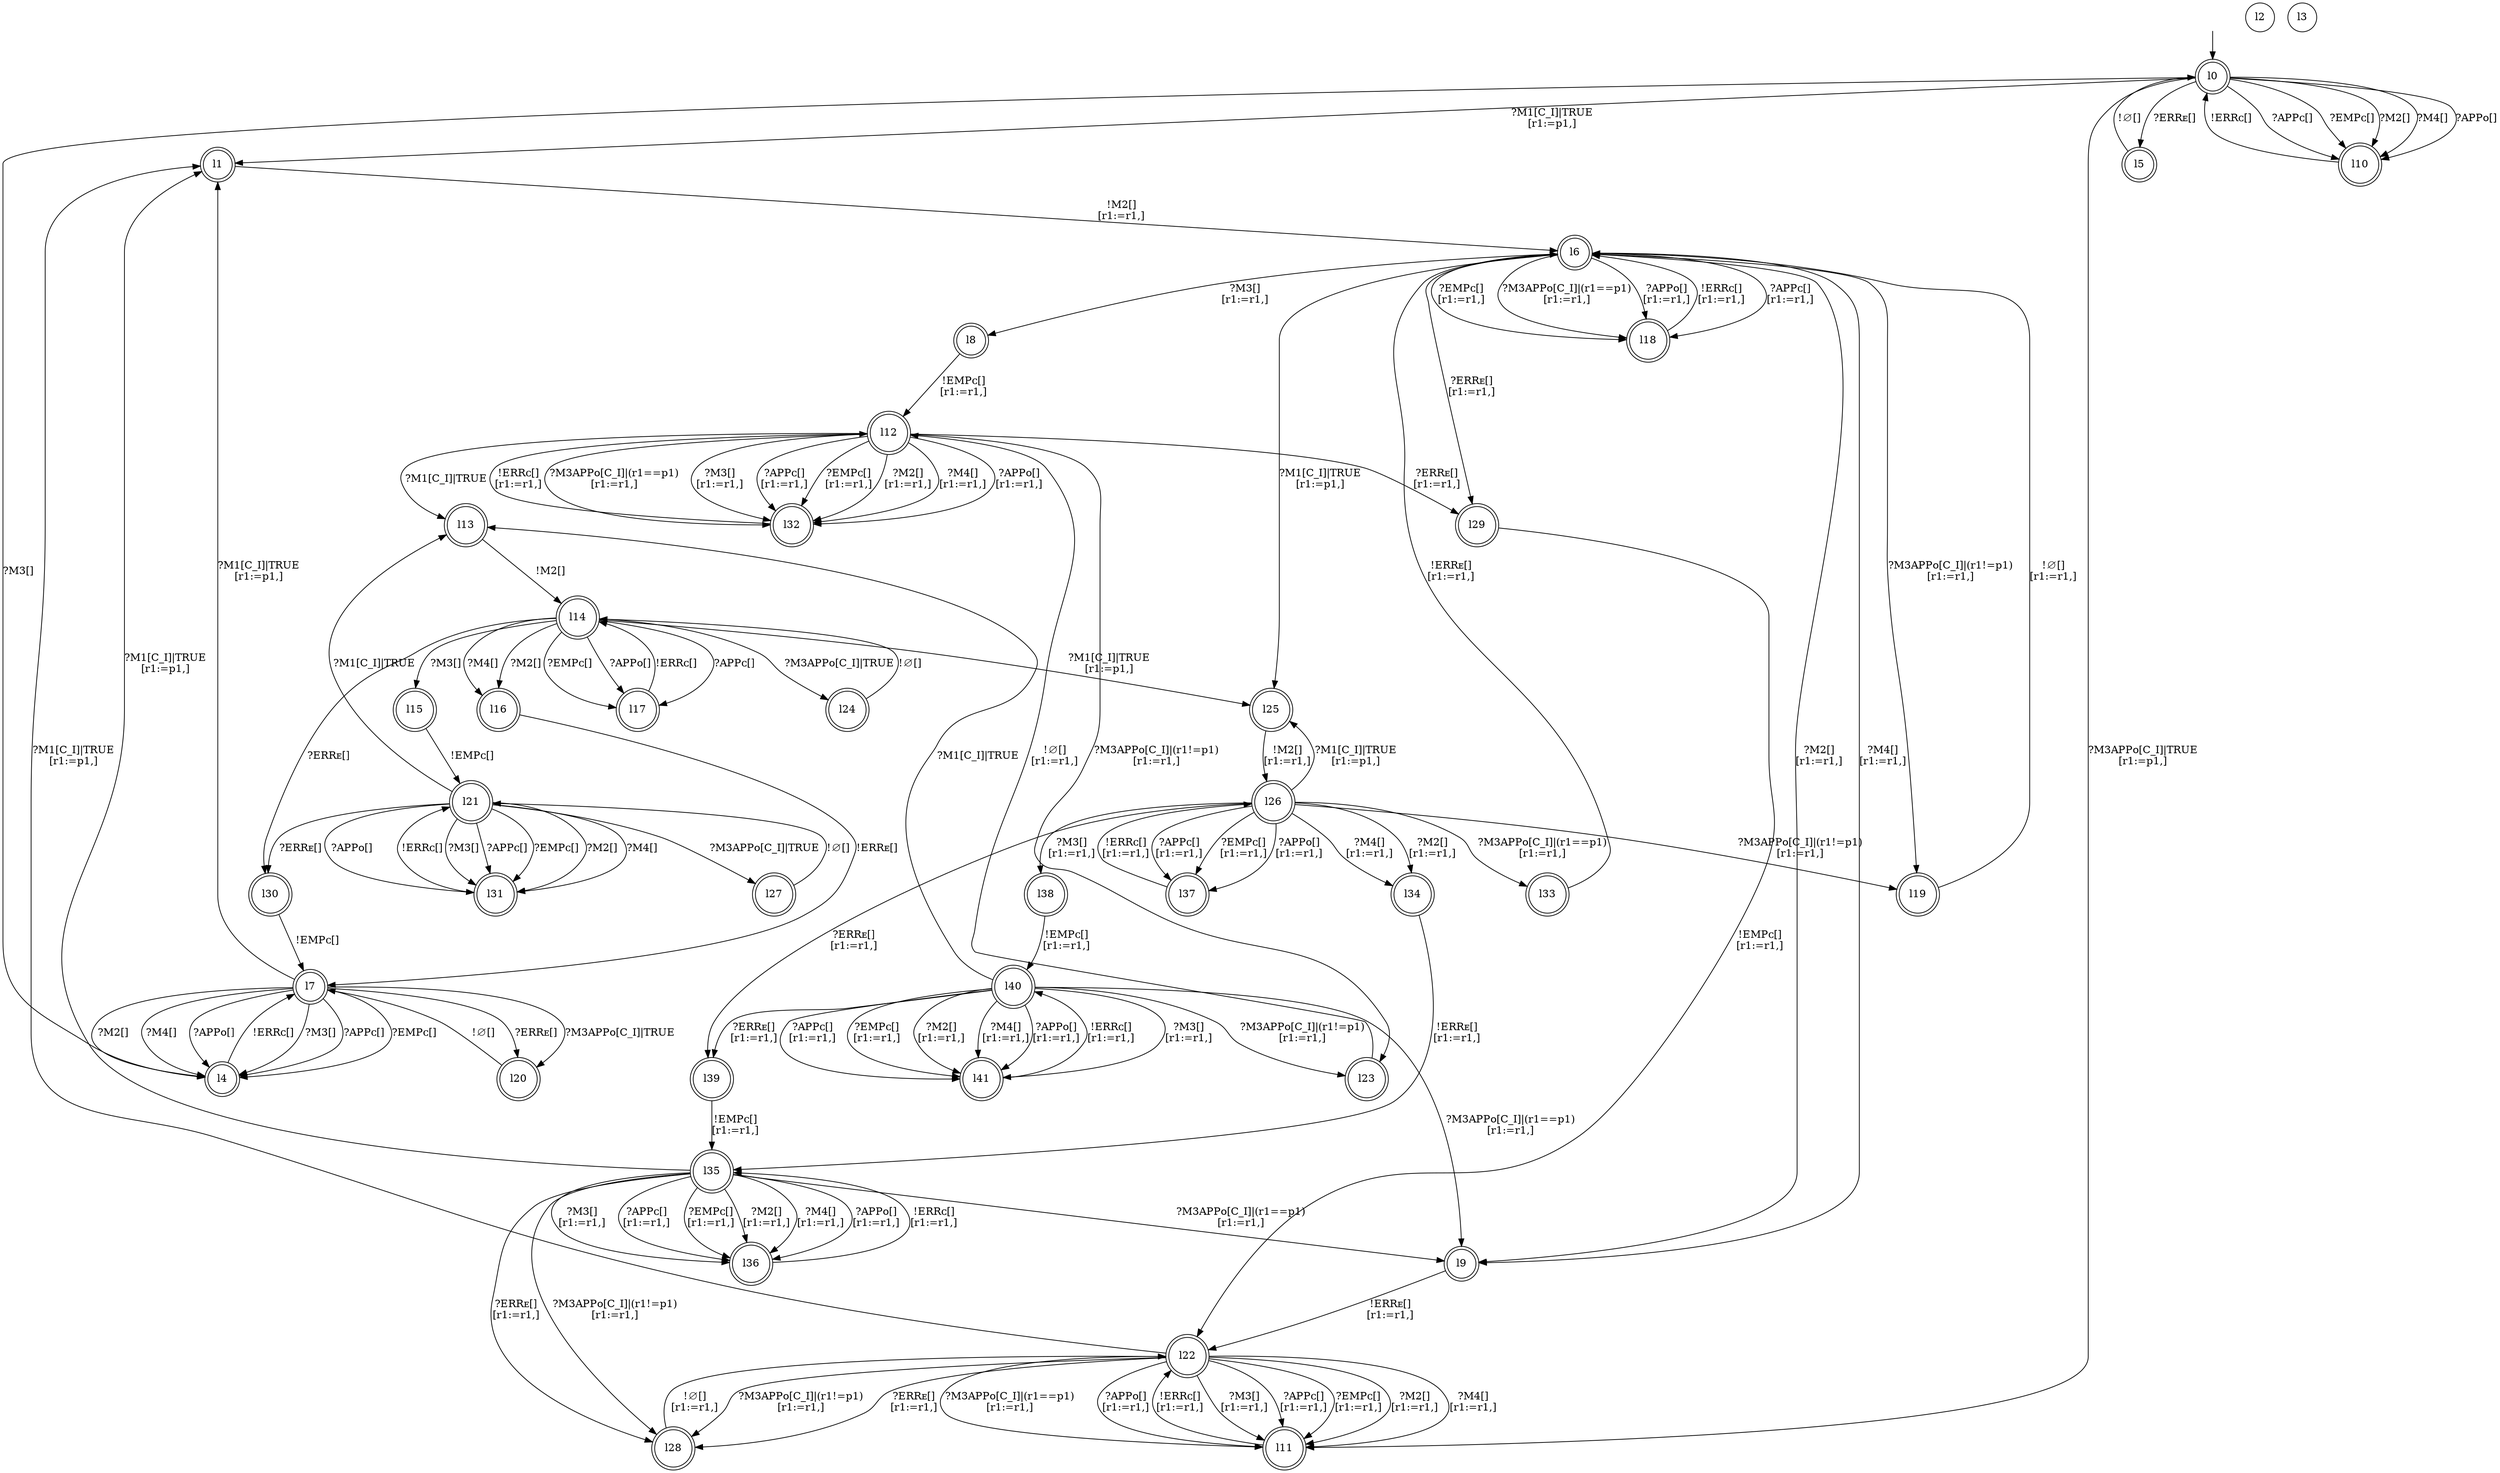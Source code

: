 digraph RA {
"" [shape=none,label=<>]
"l0" [shape=doublecircle]
"l1" [shape=doublecircle]
"l2" [shape=circle]
"l3" [shape=circle]
"l4" [shape=doublecircle]
"l5" [shape=doublecircle]
"l6" [shape=doublecircle]
"l7" [shape=doublecircle]
"l8" [shape=doublecircle]
"l9" [shape=doublecircle]
"l10" [shape=doublecircle]
"l11" [shape=doublecircle]
"l12" [shape=doublecircle]
"l13" [shape=doublecircle]
"l14" [shape=doublecircle]
"l15" [shape=doublecircle]
"l16" [shape=doublecircle]
"l17" [shape=doublecircle]
"l18" [shape=doublecircle]
"l19" [shape=doublecircle]
"l20" [shape=doublecircle]
"l21" [shape=doublecircle]
"l22" [shape=doublecircle]
"l23" [shape=doublecircle]
"l24" [shape=doublecircle]
"l25" [shape=doublecircle]
"l26" [shape=doublecircle]
"l27" [shape=doublecircle]
"l28" [shape=doublecircle]
"l29" [shape=doublecircle]
"l30" [shape=doublecircle]
"l31" [shape=doublecircle]
"l32" [shape=doublecircle]
"l33" [shape=doublecircle]
"l34" [shape=doublecircle]
"l35" [shape=doublecircle]
"l36" [shape=doublecircle]
"l37" [shape=doublecircle]
"l38" [shape=doublecircle]
"l39" [shape=doublecircle]
"l40" [shape=doublecircle]
"l41" [shape=doublecircle]
"" -> "l0"
"l0" -> "l1" [label=<?M1[C_I]|TRUE<BR />[r1:=p1,]>]
"l0" -> "l4" [label=<?M3[]>]
"l0" -> "l5" [label=<?ERRᴇ[]>]
"l0" -> "l10" [label=<?APPᴄ[]>]
"l0" -> "l10" [label=<?EMPᴄ[]>]
"l0" -> "l10" [label=<?M2[]>]
"l0" -> "l10" [label=<?M4[]>]
"l0" -> "l10" [label=<?APPᴏ[]>]
"l0" -> "l11" [label=<?M3APPᴏ[C_I]|TRUE<BR />[r1:=p1,]>]
"l1" -> "l6" [label=<!M2[]<BR />[r1:=r1,]>]
"l4" -> "l7" [label=<!ERRᴄ[]>]
"l5" -> "l0" [label=<!∅[]>]
"l6" -> "l8" [label=<?M3[]<BR />[r1:=r1,]>]
"l6" -> "l9" [label=<?M2[]<BR />[r1:=r1,]>]
"l6" -> "l9" [label=<?M4[]<BR />[r1:=r1,]>]
"l6" -> "l18" [label=<?APPᴄ[]<BR />[r1:=r1,]>]
"l6" -> "l18" [label=<?EMPᴄ[]<BR />[r1:=r1,]>]
"l6" -> "l18" [label=<?M3APPᴏ[C_I]|(r1==p1)<BR />[r1:=r1,]>]
"l6" -> "l19" [label=<?M3APPᴏ[C_I]|(r1!=p1)<BR />[r1:=r1,]>]
"l6" -> "l18" [label=<?APPᴏ[]<BR />[r1:=r1,]>]
"l6" -> "l25" [label=<?M1[C_I]|TRUE<BR />[r1:=p1,]>]
"l6" -> "l29" [label=<?ERRᴇ[]<BR />[r1:=r1,]>]
"l7" -> "l1" [label=<?M1[C_I]|TRUE<BR />[r1:=p1,]>]
"l7" -> "l4" [label=<?M3[]>]
"l7" -> "l4" [label=<?APPᴄ[]>]
"l7" -> "l4" [label=<?EMPᴄ[]>]
"l7" -> "l4" [label=<?M2[]>]
"l7" -> "l4" [label=<?M4[]>]
"l7" -> "l4" [label=<?APPᴏ[]>]
"l7" -> "l20" [label=<?ERRᴇ[]>]
"l7" -> "l20" [label=<?M3APPᴏ[C_I]|TRUE>]
"l8" -> "l12" [label=<!EMPᴄ[]<BR />[r1:=r1,]>]
"l9" -> "l22" [label=<!ERRᴇ[]<BR />[r1:=r1,]>]
"l10" -> "l0" [label=<!ERRᴄ[]>]
"l11" -> "l22" [label=<!ERRᴄ[]<BR />[r1:=r1,]>]
"l12" -> "l13" [label=<?M1[C_I]|TRUE>]
"l12" -> "l23" [label=<?M3APPᴏ[C_I]|(r1!=p1)<BR />[r1:=r1,]>]
"l12" -> "l32" [label=<?M3APPᴏ[C_I]|(r1==p1)<BR />[r1:=r1,]>]
"l12" -> "l29" [label=<?ERRᴇ[]<BR />[r1:=r1,]>]
"l12" -> "l32" [label=<?M3[]<BR />[r1:=r1,]>]
"l12" -> "l32" [label=<?APPᴄ[]<BR />[r1:=r1,]>]
"l12" -> "l32" [label=<?EMPᴄ[]<BR />[r1:=r1,]>]
"l12" -> "l32" [label=<?M2[]<BR />[r1:=r1,]>]
"l12" -> "l32" [label=<?M4[]<BR />[r1:=r1,]>]
"l12" -> "l32" [label=<?APPᴏ[]<BR />[r1:=r1,]>]
"l13" -> "l14" [label=<!M2[]>]
"l14" -> "l15" [label=<?M3[]>]
"l14" -> "l16" [label=<?M2[]>]
"l14" -> "l16" [label=<?M4[]>]
"l14" -> "l17" [label=<?APPᴄ[]>]
"l14" -> "l17" [label=<?EMPᴄ[]>]
"l14" -> "l17" [label=<?APPᴏ[]>]
"l14" -> "l24" [label=<?M3APPᴏ[C_I]|TRUE>]
"l14" -> "l25" [label=<?M1[C_I]|TRUE<BR />[r1:=p1,]>]
"l14" -> "l30" [label=<?ERRᴇ[]>]
"l15" -> "l21" [label=<!EMPᴄ[]>]
"l16" -> "l7" [label=<!ERRᴇ[]>]
"l17" -> "l14" [label=<!ERRᴄ[]>]
"l18" -> "l6" [label=<!ERRᴄ[]<BR />[r1:=r1,]>]
"l19" -> "l6" [label=<!∅[]<BR />[r1:=r1,]>]
"l20" -> "l7" [label=<!∅[]>]
"l21" -> "l13" [label=<?M1[C_I]|TRUE>]
"l21" -> "l27" [label=<?M3APPᴏ[C_I]|TRUE>]
"l21" -> "l30" [label=<?ERRᴇ[]>]
"l21" -> "l31" [label=<?M3[]>]
"l21" -> "l31" [label=<?APPᴄ[]>]
"l21" -> "l31" [label=<?EMPᴄ[]>]
"l21" -> "l31" [label=<?M2[]>]
"l21" -> "l31" [label=<?M4[]>]
"l21" -> "l31" [label=<?APPᴏ[]>]
"l22" -> "l1" [label=<?M1[C_I]|TRUE<BR />[r1:=p1,]>]
"l22" -> "l11" [label=<?M3[]<BR />[r1:=r1,]>]
"l22" -> "l11" [label=<?APPᴄ[]<BR />[r1:=r1,]>]
"l22" -> "l11" [label=<?EMPᴄ[]<BR />[r1:=r1,]>]
"l22" -> "l11" [label=<?M2[]<BR />[r1:=r1,]>]
"l22" -> "l11" [label=<?M4[]<BR />[r1:=r1,]>]
"l22" -> "l11" [label=<?M3APPᴏ[C_I]|(r1==p1)<BR />[r1:=r1,]>]
"l22" -> "l28" [label=<?M3APPᴏ[C_I]|(r1!=p1)<BR />[r1:=r1,]>]
"l22" -> "l11" [label=<?APPᴏ[]<BR />[r1:=r1,]>]
"l22" -> "l28" [label=<?ERRᴇ[]<BR />[r1:=r1,]>]
"l23" -> "l12" [label=<!∅[]<BR />[r1:=r1,]>]
"l24" -> "l14" [label=<!∅[]>]
"l25" -> "l26" [label=<!M2[]<BR />[r1:=r1,]>]
"l26" -> "l19" [label=<?M3APPᴏ[C_I]|(r1!=p1)<BR />[r1:=r1,]>]
"l26" -> "l33" [label=<?M3APPᴏ[C_I]|(r1==p1)<BR />[r1:=r1,]>]
"l26" -> "l25" [label=<?M1[C_I]|TRUE<BR />[r1:=p1,]>]
"l26" -> "l34" [label=<?M2[]<BR />[r1:=r1,]>]
"l26" -> "l34" [label=<?M4[]<BR />[r1:=r1,]>]
"l26" -> "l37" [label=<?APPᴄ[]<BR />[r1:=r1,]>]
"l26" -> "l37" [label=<?EMPᴄ[]<BR />[r1:=r1,]>]
"l26" -> "l37" [label=<?APPᴏ[]<BR />[r1:=r1,]>]
"l26" -> "l38" [label=<?M3[]<BR />[r1:=r1,]>]
"l26" -> "l39" [label=<?ERRᴇ[]<BR />[r1:=r1,]>]
"l27" -> "l21" [label=<!∅[]>]
"l28" -> "l22" [label=<!∅[]<BR />[r1:=r1,]>]
"l29" -> "l22" [label=<!EMPᴄ[]<BR />[r1:=r1,]>]
"l30" -> "l7" [label=<!EMPᴄ[]>]
"l31" -> "l21" [label=<!ERRᴄ[]>]
"l32" -> "l12" [label=<!ERRᴄ[]<BR />[r1:=r1,]>]
"l33" -> "l6" [label=<!ERRᴇ[]<BR />[r1:=r1,]>]
"l34" -> "l35" [label=<!ERRᴇ[]<BR />[r1:=r1,]>]
"l35" -> "l1" [label=<?M1[C_I]|TRUE<BR />[r1:=p1,]>]
"l35" -> "l9" [label=<?M3APPᴏ[C_I]|(r1==p1)<BR />[r1:=r1,]>]
"l35" -> "l28" [label=<?M3APPᴏ[C_I]|(r1!=p1)<BR />[r1:=r1,]>]
"l35" -> "l28" [label=<?ERRᴇ[]<BR />[r1:=r1,]>]
"l35" -> "l36" [label=<?M3[]<BR />[r1:=r1,]>]
"l35" -> "l36" [label=<?APPᴄ[]<BR />[r1:=r1,]>]
"l35" -> "l36" [label=<?EMPᴄ[]<BR />[r1:=r1,]>]
"l35" -> "l36" [label=<?M2[]<BR />[r1:=r1,]>]
"l35" -> "l36" [label=<?M4[]<BR />[r1:=r1,]>]
"l35" -> "l36" [label=<?APPᴏ[]<BR />[r1:=r1,]>]
"l36" -> "l35" [label=<!ERRᴄ[]<BR />[r1:=r1,]>]
"l37" -> "l26" [label=<!ERRᴄ[]<BR />[r1:=r1,]>]
"l38" -> "l40" [label=<!EMPᴄ[]<BR />[r1:=r1,]>]
"l39" -> "l35" [label=<!EMPᴄ[]<BR />[r1:=r1,]>]
"l40" -> "l9" [label=<?M3APPᴏ[C_I]|(r1==p1)<BR />[r1:=r1,]>]
"l40" -> "l23" [label=<?M3APPᴏ[C_I]|(r1!=p1)<BR />[r1:=r1,]>]
"l40" -> "l13" [label=<?M1[C_I]|TRUE>]
"l40" -> "l39" [label=<?ERRᴇ[]<BR />[r1:=r1,]>]
"l40" -> "l41" [label=<?M3[]<BR />[r1:=r1,]>]
"l40" -> "l41" [label=<?APPᴄ[]<BR />[r1:=r1,]>]
"l40" -> "l41" [label=<?EMPᴄ[]<BR />[r1:=r1,]>]
"l40" -> "l41" [label=<?M2[]<BR />[r1:=r1,]>]
"l40" -> "l41" [label=<?M4[]<BR />[r1:=r1,]>]
"l40" -> "l41" [label=<?APPᴏ[]<BR />[r1:=r1,]>]
"l41" -> "l40" [label=<!ERRᴄ[]<BR />[r1:=r1,]>]
}
